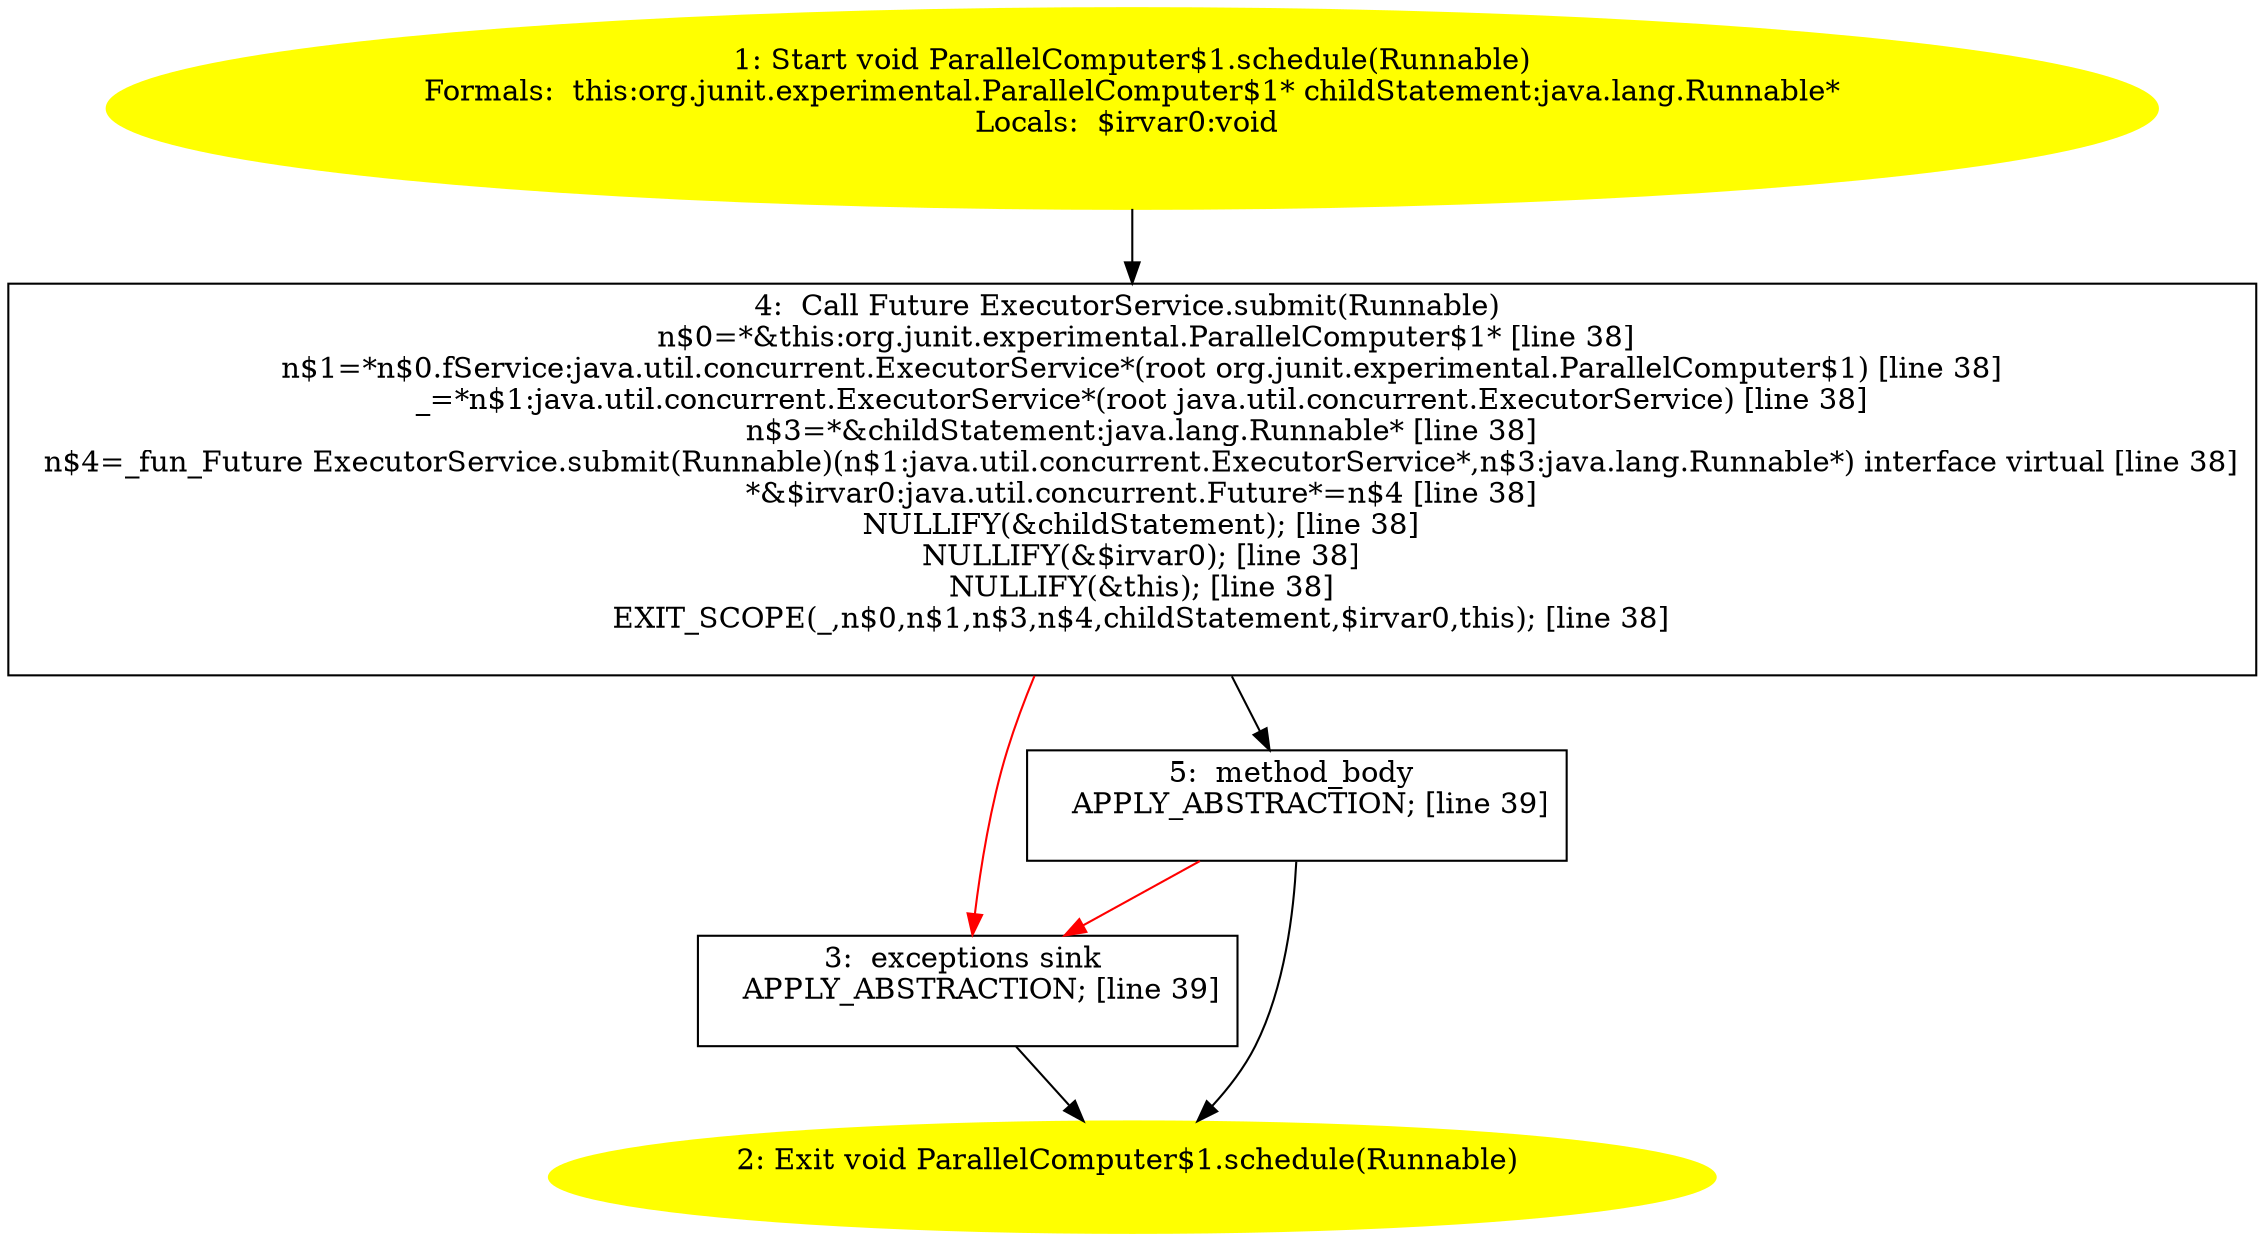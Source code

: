 /* @generated */
digraph cfg {
"org.junit.experimental.ParallelComputer$1.schedule(java.lang.Runnable):void.dac52376e4cc5a72774a32c23a376813_1" [label="1: Start void ParallelComputer$1.schedule(Runnable)\nFormals:  this:org.junit.experimental.ParallelComputer$1* childStatement:java.lang.Runnable*\nLocals:  $irvar0:void \n  " color=yellow style=filled]
	

	 "org.junit.experimental.ParallelComputer$1.schedule(java.lang.Runnable):void.dac52376e4cc5a72774a32c23a376813_1" -> "org.junit.experimental.ParallelComputer$1.schedule(java.lang.Runnable):void.dac52376e4cc5a72774a32c23a376813_4" ;
"org.junit.experimental.ParallelComputer$1.schedule(java.lang.Runnable):void.dac52376e4cc5a72774a32c23a376813_2" [label="2: Exit void ParallelComputer$1.schedule(Runnable) \n  " color=yellow style=filled]
	

"org.junit.experimental.ParallelComputer$1.schedule(java.lang.Runnable):void.dac52376e4cc5a72774a32c23a376813_3" [label="3:  exceptions sink \n   APPLY_ABSTRACTION; [line 39]\n " shape="box"]
	

	 "org.junit.experimental.ParallelComputer$1.schedule(java.lang.Runnable):void.dac52376e4cc5a72774a32c23a376813_3" -> "org.junit.experimental.ParallelComputer$1.schedule(java.lang.Runnable):void.dac52376e4cc5a72774a32c23a376813_2" ;
"org.junit.experimental.ParallelComputer$1.schedule(java.lang.Runnable):void.dac52376e4cc5a72774a32c23a376813_4" [label="4:  Call Future ExecutorService.submit(Runnable) \n   n$0=*&this:org.junit.experimental.ParallelComputer$1* [line 38]\n  n$1=*n$0.fService:java.util.concurrent.ExecutorService*(root org.junit.experimental.ParallelComputer$1) [line 38]\n  _=*n$1:java.util.concurrent.ExecutorService*(root java.util.concurrent.ExecutorService) [line 38]\n  n$3=*&childStatement:java.lang.Runnable* [line 38]\n  n$4=_fun_Future ExecutorService.submit(Runnable)(n$1:java.util.concurrent.ExecutorService*,n$3:java.lang.Runnable*) interface virtual [line 38]\n  *&$irvar0:java.util.concurrent.Future*=n$4 [line 38]\n  NULLIFY(&childStatement); [line 38]\n  NULLIFY(&$irvar0); [line 38]\n  NULLIFY(&this); [line 38]\n  EXIT_SCOPE(_,n$0,n$1,n$3,n$4,childStatement,$irvar0,this); [line 38]\n " shape="box"]
	

	 "org.junit.experimental.ParallelComputer$1.schedule(java.lang.Runnable):void.dac52376e4cc5a72774a32c23a376813_4" -> "org.junit.experimental.ParallelComputer$1.schedule(java.lang.Runnable):void.dac52376e4cc5a72774a32c23a376813_5" ;
	 "org.junit.experimental.ParallelComputer$1.schedule(java.lang.Runnable):void.dac52376e4cc5a72774a32c23a376813_4" -> "org.junit.experimental.ParallelComputer$1.schedule(java.lang.Runnable):void.dac52376e4cc5a72774a32c23a376813_3" [color="red" ];
"org.junit.experimental.ParallelComputer$1.schedule(java.lang.Runnable):void.dac52376e4cc5a72774a32c23a376813_5" [label="5:  method_body \n   APPLY_ABSTRACTION; [line 39]\n " shape="box"]
	

	 "org.junit.experimental.ParallelComputer$1.schedule(java.lang.Runnable):void.dac52376e4cc5a72774a32c23a376813_5" -> "org.junit.experimental.ParallelComputer$1.schedule(java.lang.Runnable):void.dac52376e4cc5a72774a32c23a376813_2" ;
	 "org.junit.experimental.ParallelComputer$1.schedule(java.lang.Runnable):void.dac52376e4cc5a72774a32c23a376813_5" -> "org.junit.experimental.ParallelComputer$1.schedule(java.lang.Runnable):void.dac52376e4cc5a72774a32c23a376813_3" [color="red" ];
}
